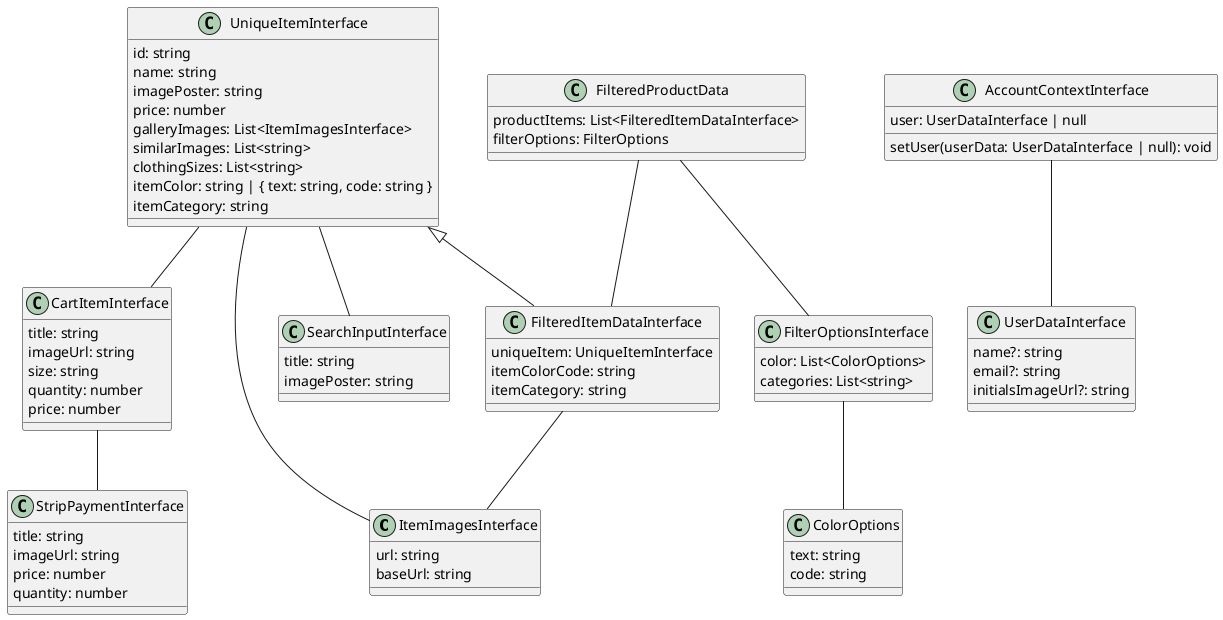 @startuml interface

class ItemImagesInterface {
  url: string
  baseUrl: string
}

class UniqueItemInterface {
  id: string
  name: string
  imagePoster: string
  price: number
  galleryImages: List<ItemImagesInterface>
  similarImages: List<string>
  clothingSizes: List<string>
  itemColor: string | { text: string, code: string }
  itemCategory: string
}

class StripPaymentInterface {
  title: string
  imageUrl: string
  price: number
  quantity: number
}

class FilteredItemDataInterface extends UniqueItemInterface {
  uniqueItem: UniqueItemInterface
  itemColorCode: string
  itemCategory: string
}


class SearchInputInterface {
  title: string
  imagePoster: string
}


class FilteredProductData {
  productItems: List<FilteredItemDataInterface>
  filterOptions: FilterOptions
}

class ColorOptions {
  text: string
  code: string
}

class FilterOptionsInterface {
  color: List<ColorOptions>
  categories: List<string>
}

class CartItemInterface {
  title: string
  imageUrl: string
  size: string
  quantity: number
  price: number
}

class UserDataInterface {
  name?: string
  email?: string
  initialsImageUrl?: string
}

class AccountContextInterface {
  user: UserDataInterface | null
  setUser(userData: UserDataInterface | null): void
}

UniqueItemInterface -- ItemImagesInterface
UniqueItemInterface -- SearchInputInterface
FilteredItemDataInterface -- ItemImagesInterface
FilteredProductData -- FilteredItemDataInterface
FilteredProductData -- FilterOptionsInterface
FilterOptionsInterface -- ColorOptions
AccountContextInterface -- UserDataInterface
UniqueItemInterface -- CartItemInterface
CartItemInterface -- StripPaymentInterface

@enduml